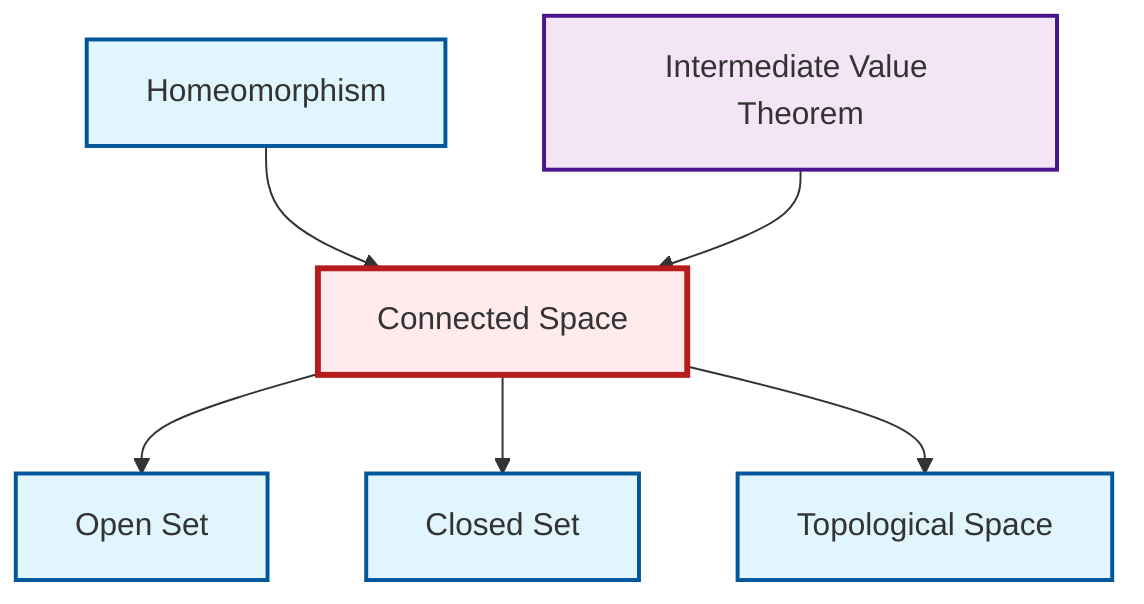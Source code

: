 graph TD
    classDef definition fill:#e1f5fe,stroke:#01579b,stroke-width:2px
    classDef theorem fill:#f3e5f5,stroke:#4a148c,stroke-width:2px
    classDef axiom fill:#fff3e0,stroke:#e65100,stroke-width:2px
    classDef example fill:#e8f5e9,stroke:#1b5e20,stroke-width:2px
    classDef current fill:#ffebee,stroke:#b71c1c,stroke-width:3px
    def-open-set["Open Set"]:::definition
    def-connected["Connected Space"]:::definition
    def-closed-set["Closed Set"]:::definition
    def-topological-space["Topological Space"]:::definition
    thm-intermediate-value["Intermediate Value Theorem"]:::theorem
    def-homeomorphism["Homeomorphism"]:::definition
    def-connected --> def-open-set
    def-homeomorphism --> def-connected
    thm-intermediate-value --> def-connected
    def-connected --> def-closed-set
    def-connected --> def-topological-space
    class def-connected current